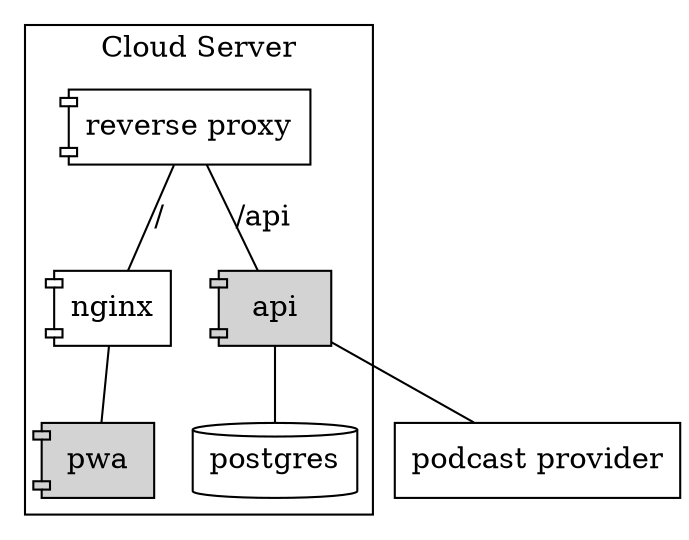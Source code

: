 graph components {

  subgraph cluster_cloud {
    label="Cloud Server";
    proxy [label="reverse proxy", shape=component];
    pwa_server [label="nginx", shape=component];
    pwa [shape=component, fillcolor=lightgrey, style=filled];
    api [shape=component, fillcolor=lightgrey, style=filled];
    postgres [shape=cylinder];
  }

  provider [label="podcast provider", shape=box];

  proxy -- api [label="/api"];
  api -- postgres;
  proxy -- pwa_server [label="/"];
  pwa_server -- pwa;
  api -- provider;
}
